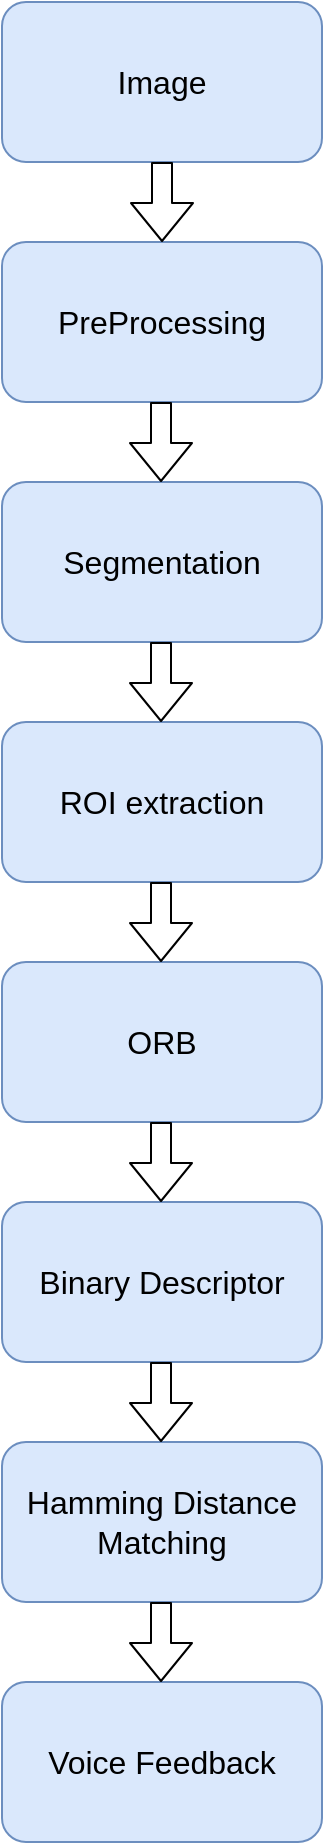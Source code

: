 <mxfile version="13.9.9" type="device"><diagram id="rj8sGRZexlOXP7r9m530" name="Page-1"><mxGraphModel dx="1182" dy="792" grid="1" gridSize="10" guides="1" tooltips="1" connect="1" arrows="1" fold="1" page="1" pageScale="1" pageWidth="850" pageHeight="1100" math="0" shadow="0"><root><mxCell id="0"/><mxCell id="1" parent="0"/><mxCell id="NKK5xQHTVUIkVmAWEoEY-1" value="Image" style="rounded=1;whiteSpace=wrap;html=1;fontSize=16;fillColor=#dae8fc;strokeColor=#6c8ebf;" vertex="1" parent="1"><mxGeometry x="280" y="120" width="160" height="80" as="geometry"/></mxCell><mxCell id="NKK5xQHTVUIkVmAWEoEY-2" value="PreProcessing" style="rounded=1;whiteSpace=wrap;html=1;fontSize=16;fillColor=#dae8fc;strokeColor=#6c8ebf;" vertex="1" parent="1"><mxGeometry x="280" y="240" width="160" height="80" as="geometry"/></mxCell><mxCell id="NKK5xQHTVUIkVmAWEoEY-3" value="ROI extraction" style="rounded=1;whiteSpace=wrap;html=1;fontSize=16;fillColor=#dae8fc;strokeColor=#6c8ebf;" vertex="1" parent="1"><mxGeometry x="280" y="480" width="160" height="80" as="geometry"/></mxCell><mxCell id="NKK5xQHTVUIkVmAWEoEY-4" value="ORB" style="rounded=1;whiteSpace=wrap;html=1;fontSize=16;fillColor=#dae8fc;strokeColor=#6c8ebf;" vertex="1" parent="1"><mxGeometry x="280" y="600" width="160" height="80" as="geometry"/></mxCell><mxCell id="NKK5xQHTVUIkVmAWEoEY-5" value="Segmentation" style="rounded=1;whiteSpace=wrap;html=1;fontSize=16;fillColor=#dae8fc;strokeColor=#6c8ebf;" vertex="1" parent="1"><mxGeometry x="280" y="360" width="160" height="80" as="geometry"/></mxCell><mxCell id="NKK5xQHTVUIkVmAWEoEY-6" value="Binary Descriptor" style="rounded=1;whiteSpace=wrap;html=1;fontSize=16;fillColor=#dae8fc;strokeColor=#6c8ebf;" vertex="1" parent="1"><mxGeometry x="280" y="720" width="160" height="80" as="geometry"/></mxCell><mxCell id="NKK5xQHTVUIkVmAWEoEY-7" value="Hamming Distance Matching" style="rounded=1;whiteSpace=wrap;html=1;fontSize=16;fillColor=#dae8fc;strokeColor=#6c8ebf;" vertex="1" parent="1"><mxGeometry x="280" y="840" width="160" height="80" as="geometry"/></mxCell><mxCell id="NKK5xQHTVUIkVmAWEoEY-8" value="Voice Feedback" style="rounded=1;whiteSpace=wrap;html=1;fontSize=16;fillColor=#dae8fc;strokeColor=#6c8ebf;" vertex="1" parent="1"><mxGeometry x="280" y="960" width="160" height="80" as="geometry"/></mxCell><mxCell id="NKK5xQHTVUIkVmAWEoEY-9" value="" style="shape=flexArrow;endArrow=classic;html=1;fontSize=16;exitX=0.5;exitY=1;exitDx=0;exitDy=0;" edge="1" parent="1" source="NKK5xQHTVUIkVmAWEoEY-1" target="NKK5xQHTVUIkVmAWEoEY-2"><mxGeometry width="50" height="50" relative="1" as="geometry"><mxPoint x="520" y="310" as="sourcePoint"/><mxPoint x="570" y="260" as="targetPoint"/></mxGeometry></mxCell><mxCell id="NKK5xQHTVUIkVmAWEoEY-11" value="" style="shape=flexArrow;endArrow=classic;html=1;fontSize=16;exitX=0.5;exitY=1;exitDx=0;exitDy=0;" edge="1" parent="1"><mxGeometry width="50" height="50" relative="1" as="geometry"><mxPoint x="359.5" y="320" as="sourcePoint"/><mxPoint x="359.5" y="360" as="targetPoint"/></mxGeometry></mxCell><mxCell id="NKK5xQHTVUIkVmAWEoEY-12" value="" style="shape=flexArrow;endArrow=classic;html=1;fontSize=16;exitX=0.5;exitY=1;exitDx=0;exitDy=0;" edge="1" parent="1"><mxGeometry width="50" height="50" relative="1" as="geometry"><mxPoint x="359.5" y="440" as="sourcePoint"/><mxPoint x="359.5" y="480" as="targetPoint"/></mxGeometry></mxCell><mxCell id="NKK5xQHTVUIkVmAWEoEY-13" value="" style="shape=flexArrow;endArrow=classic;html=1;fontSize=16;exitX=0.5;exitY=1;exitDx=0;exitDy=0;" edge="1" parent="1"><mxGeometry width="50" height="50" relative="1" as="geometry"><mxPoint x="359.5" y="560" as="sourcePoint"/><mxPoint x="359.5" y="600" as="targetPoint"/></mxGeometry></mxCell><mxCell id="NKK5xQHTVUIkVmAWEoEY-14" value="" style="shape=flexArrow;endArrow=classic;html=1;fontSize=16;exitX=0.5;exitY=1;exitDx=0;exitDy=0;" edge="1" parent="1"><mxGeometry width="50" height="50" relative="1" as="geometry"><mxPoint x="359.5" y="680" as="sourcePoint"/><mxPoint x="359.5" y="720" as="targetPoint"/></mxGeometry></mxCell><mxCell id="NKK5xQHTVUIkVmAWEoEY-15" value="" style="shape=flexArrow;endArrow=classic;html=1;fontSize=16;exitX=0.5;exitY=1;exitDx=0;exitDy=0;" edge="1" parent="1"><mxGeometry width="50" height="50" relative="1" as="geometry"><mxPoint x="359.5" y="800" as="sourcePoint"/><mxPoint x="359.5" y="840" as="targetPoint"/></mxGeometry></mxCell><mxCell id="NKK5xQHTVUIkVmAWEoEY-16" value="" style="shape=flexArrow;endArrow=classic;html=1;fontSize=16;exitX=0.5;exitY=1;exitDx=0;exitDy=0;" edge="1" parent="1"><mxGeometry width="50" height="50" relative="1" as="geometry"><mxPoint x="359.5" y="920" as="sourcePoint"/><mxPoint x="359.5" y="960" as="targetPoint"/></mxGeometry></mxCell></root></mxGraphModel></diagram></mxfile>